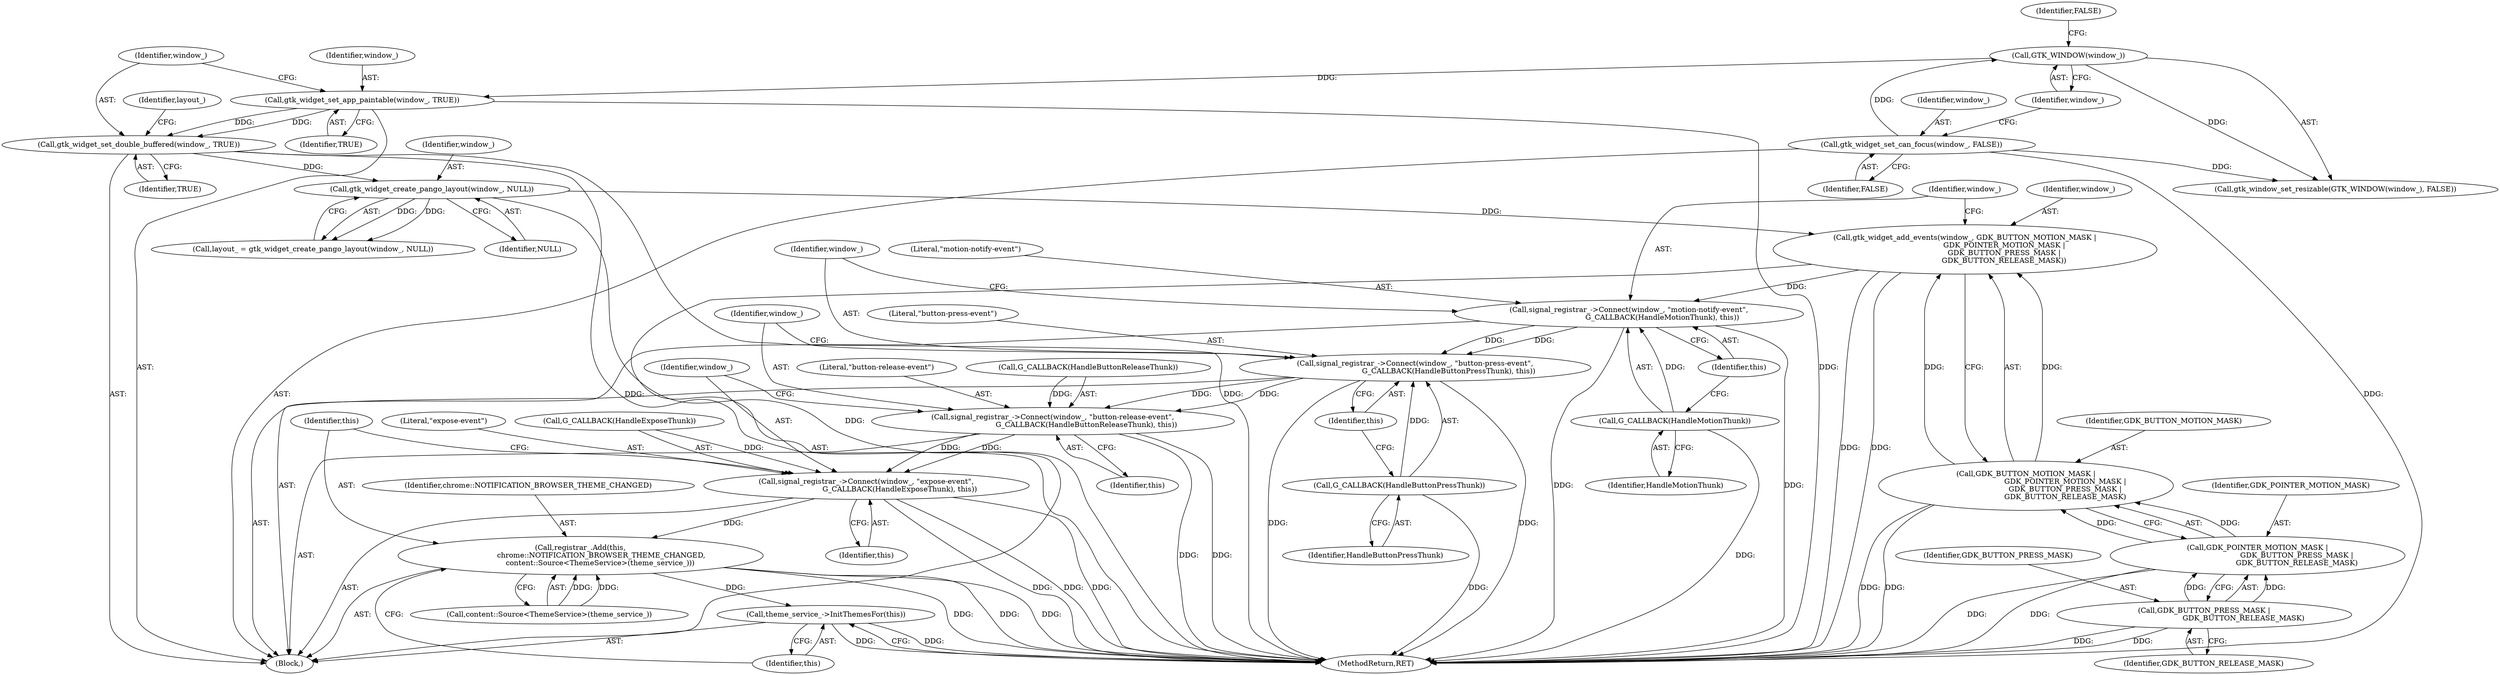 digraph "0_Chrome_9fe90fe465e046a219411b192d8b08086faae39c@API" {
"1000142" [label="(Call,signal_registrar_->Connect(window_, \"button-press-event\",\n                             G_CALLBACK(HandleButtonPressThunk), this))"];
"1000136" [label="(Call,signal_registrar_->Connect(window_, \"motion-notify-event\",\n                             G_CALLBACK(HandleMotionThunk), this))"];
"1000127" [label="(Call,gtk_widget_add_events(window_, GDK_BUTTON_MOTION_MASK |\n                                  GDK_POINTER_MOTION_MASK |\n                                  GDK_BUTTON_PRESS_MASK |\n                                  GDK_BUTTON_RELEASE_MASK))"];
"1000118" [label="(Call,gtk_widget_create_pango_layout(window_, NULL))"];
"1000113" [label="(Call,gtk_widget_set_double_buffered(window_, TRUE))"];
"1000110" [label="(Call,gtk_widget_set_app_paintable(window_, TRUE))"];
"1000107" [label="(Call,GTK_WINDOW(window_))"];
"1000103" [label="(Call,gtk_widget_set_can_focus(window_, FALSE))"];
"1000129" [label="(Call,GDK_BUTTON_MOTION_MASK |\n                                  GDK_POINTER_MOTION_MASK |\n                                  GDK_BUTTON_PRESS_MASK |\n                                  GDK_BUTTON_RELEASE_MASK)"];
"1000131" [label="(Call,GDK_POINTER_MOTION_MASK |\n                                  GDK_BUTTON_PRESS_MASK |\n                                  GDK_BUTTON_RELEASE_MASK)"];
"1000133" [label="(Call,GDK_BUTTON_PRESS_MASK |\n                                  GDK_BUTTON_RELEASE_MASK)"];
"1000139" [label="(Call,G_CALLBACK(HandleMotionThunk))"];
"1000145" [label="(Call,G_CALLBACK(HandleButtonPressThunk))"];
"1000148" [label="(Call,signal_registrar_->Connect(window_, \"button-release-event\",\n                             G_CALLBACK(HandleButtonReleaseThunk), this))"];
"1000154" [label="(Call,signal_registrar_->Connect(window_, \"expose-event\",\n                             G_CALLBACK(HandleExposeThunk), this))"];
"1000160" [label="(Call,registrar_.Add(this,\n                  chrome::NOTIFICATION_BROWSER_THEME_CHANGED,\n                 content::Source<ThemeService>(theme_service_)))"];
"1000168" [label="(Call,theme_service_->InitThemesFor(this))"];
"1000129" [label="(Call,GDK_BUTTON_MOTION_MASK |\n                                  GDK_POINTER_MOTION_MASK |\n                                  GDK_BUTTON_PRESS_MASK |\n                                  GDK_BUTTON_RELEASE_MASK)"];
"1000105" [label="(Identifier,FALSE)"];
"1000112" [label="(Identifier,TRUE)"];
"1000161" [label="(Identifier,this)"];
"1000104" [label="(Identifier,window_)"];
"1000157" [label="(Call,G_CALLBACK(HandleExposeThunk))"];
"1000143" [label="(Identifier,window_)"];
"1000115" [label="(Identifier,TRUE)"];
"1000131" [label="(Call,GDK_POINTER_MOTION_MASK |\n                                  GDK_BUTTON_PRESS_MASK |\n                                  GDK_BUTTON_RELEASE_MASK)"];
"1000136" [label="(Call,signal_registrar_->Connect(window_, \"motion-notify-event\",\n                             G_CALLBACK(HandleMotionThunk), this))"];
"1000163" [label="(Call,content::Source<ThemeService>(theme_service_))"];
"1000108" [label="(Identifier,window_)"];
"1000160" [label="(Call,registrar_.Add(this,\n                  chrome::NOTIFICATION_BROWSER_THEME_CHANGED,\n                 content::Source<ThemeService>(theme_service_)))"];
"1000150" [label="(Literal,\"button-release-event\")"];
"1000169" [label="(Identifier,this)"];
"1000116" [label="(Call,layout_ = gtk_widget_create_pango_layout(window_, NULL))"];
"1000128" [label="(Identifier,window_)"];
"1000170" [label="(MethodReturn,RET)"];
"1000119" [label="(Identifier,window_)"];
"1000133" [label="(Call,GDK_BUTTON_PRESS_MASK |\n                                  GDK_BUTTON_RELEASE_MASK)"];
"1000134" [label="(Identifier,GDK_BUTTON_PRESS_MASK)"];
"1000156" [label="(Literal,\"expose-event\")"];
"1000142" [label="(Call,signal_registrar_->Connect(window_, \"button-press-event\",\n                             G_CALLBACK(HandleButtonPressThunk), this))"];
"1000153" [label="(Identifier,this)"];
"1000144" [label="(Literal,\"button-press-event\")"];
"1000147" [label="(Identifier,this)"];
"1000141" [label="(Identifier,this)"];
"1000135" [label="(Identifier,GDK_BUTTON_RELEASE_MASK)"];
"1000117" [label="(Identifier,layout_)"];
"1000110" [label="(Call,gtk_widget_set_app_paintable(window_, TRUE))"];
"1000148" [label="(Call,signal_registrar_->Connect(window_, \"button-release-event\",\n                             G_CALLBACK(HandleButtonReleaseThunk), this))"];
"1000111" [label="(Identifier,window_)"];
"1000137" [label="(Identifier,window_)"];
"1000155" [label="(Identifier,window_)"];
"1000159" [label="(Identifier,this)"];
"1000162" [label="(Identifier,chrome::NOTIFICATION_BROWSER_THEME_CHANGED)"];
"1000120" [label="(Identifier,NULL)"];
"1000140" [label="(Identifier,HandleMotionThunk)"];
"1000168" [label="(Call,theme_service_->InitThemesFor(this))"];
"1000102" [label="(Block,)"];
"1000138" [label="(Literal,\"motion-notify-event\")"];
"1000103" [label="(Call,gtk_widget_set_can_focus(window_, FALSE))"];
"1000146" [label="(Identifier,HandleButtonPressThunk)"];
"1000154" [label="(Call,signal_registrar_->Connect(window_, \"expose-event\",\n                             G_CALLBACK(HandleExposeThunk), this))"];
"1000149" [label="(Identifier,window_)"];
"1000114" [label="(Identifier,window_)"];
"1000109" [label="(Identifier,FALSE)"];
"1000107" [label="(Call,GTK_WINDOW(window_))"];
"1000151" [label="(Call,G_CALLBACK(HandleButtonReleaseThunk))"];
"1000139" [label="(Call,G_CALLBACK(HandleMotionThunk))"];
"1000127" [label="(Call,gtk_widget_add_events(window_, GDK_BUTTON_MOTION_MASK |\n                                  GDK_POINTER_MOTION_MASK |\n                                  GDK_BUTTON_PRESS_MASK |\n                                  GDK_BUTTON_RELEASE_MASK))"];
"1000113" [label="(Call,gtk_widget_set_double_buffered(window_, TRUE))"];
"1000106" [label="(Call,gtk_window_set_resizable(GTK_WINDOW(window_), FALSE))"];
"1000130" [label="(Identifier,GDK_BUTTON_MOTION_MASK)"];
"1000132" [label="(Identifier,GDK_POINTER_MOTION_MASK)"];
"1000145" [label="(Call,G_CALLBACK(HandleButtonPressThunk))"];
"1000118" [label="(Call,gtk_widget_create_pango_layout(window_, NULL))"];
"1000142" -> "1000102"  [label="AST: "];
"1000142" -> "1000147"  [label="CFG: "];
"1000143" -> "1000142"  [label="AST: "];
"1000144" -> "1000142"  [label="AST: "];
"1000145" -> "1000142"  [label="AST: "];
"1000147" -> "1000142"  [label="AST: "];
"1000149" -> "1000142"  [label="CFG: "];
"1000142" -> "1000170"  [label="DDG: "];
"1000142" -> "1000170"  [label="DDG: "];
"1000136" -> "1000142"  [label="DDG: "];
"1000136" -> "1000142"  [label="DDG: "];
"1000145" -> "1000142"  [label="DDG: "];
"1000142" -> "1000148"  [label="DDG: "];
"1000142" -> "1000148"  [label="DDG: "];
"1000136" -> "1000102"  [label="AST: "];
"1000136" -> "1000141"  [label="CFG: "];
"1000137" -> "1000136"  [label="AST: "];
"1000138" -> "1000136"  [label="AST: "];
"1000139" -> "1000136"  [label="AST: "];
"1000141" -> "1000136"  [label="AST: "];
"1000143" -> "1000136"  [label="CFG: "];
"1000136" -> "1000170"  [label="DDG: "];
"1000136" -> "1000170"  [label="DDG: "];
"1000127" -> "1000136"  [label="DDG: "];
"1000139" -> "1000136"  [label="DDG: "];
"1000127" -> "1000102"  [label="AST: "];
"1000127" -> "1000129"  [label="CFG: "];
"1000128" -> "1000127"  [label="AST: "];
"1000129" -> "1000127"  [label="AST: "];
"1000137" -> "1000127"  [label="CFG: "];
"1000127" -> "1000170"  [label="DDG: "];
"1000127" -> "1000170"  [label="DDG: "];
"1000118" -> "1000127"  [label="DDG: "];
"1000129" -> "1000127"  [label="DDG: "];
"1000129" -> "1000127"  [label="DDG: "];
"1000118" -> "1000116"  [label="AST: "];
"1000118" -> "1000120"  [label="CFG: "];
"1000119" -> "1000118"  [label="AST: "];
"1000120" -> "1000118"  [label="AST: "];
"1000116" -> "1000118"  [label="CFG: "];
"1000118" -> "1000170"  [label="DDG: "];
"1000118" -> "1000116"  [label="DDG: "];
"1000118" -> "1000116"  [label="DDG: "];
"1000113" -> "1000118"  [label="DDG: "];
"1000113" -> "1000102"  [label="AST: "];
"1000113" -> "1000115"  [label="CFG: "];
"1000114" -> "1000113"  [label="AST: "];
"1000115" -> "1000113"  [label="AST: "];
"1000117" -> "1000113"  [label="CFG: "];
"1000113" -> "1000170"  [label="DDG: "];
"1000113" -> "1000170"  [label="DDG: "];
"1000110" -> "1000113"  [label="DDG: "];
"1000110" -> "1000113"  [label="DDG: "];
"1000110" -> "1000102"  [label="AST: "];
"1000110" -> "1000112"  [label="CFG: "];
"1000111" -> "1000110"  [label="AST: "];
"1000112" -> "1000110"  [label="AST: "];
"1000114" -> "1000110"  [label="CFG: "];
"1000110" -> "1000170"  [label="DDG: "];
"1000107" -> "1000110"  [label="DDG: "];
"1000107" -> "1000106"  [label="AST: "];
"1000107" -> "1000108"  [label="CFG: "];
"1000108" -> "1000107"  [label="AST: "];
"1000109" -> "1000107"  [label="CFG: "];
"1000107" -> "1000106"  [label="DDG: "];
"1000103" -> "1000107"  [label="DDG: "];
"1000103" -> "1000102"  [label="AST: "];
"1000103" -> "1000105"  [label="CFG: "];
"1000104" -> "1000103"  [label="AST: "];
"1000105" -> "1000103"  [label="AST: "];
"1000108" -> "1000103"  [label="CFG: "];
"1000103" -> "1000170"  [label="DDG: "];
"1000103" -> "1000106"  [label="DDG: "];
"1000129" -> "1000131"  [label="CFG: "];
"1000130" -> "1000129"  [label="AST: "];
"1000131" -> "1000129"  [label="AST: "];
"1000129" -> "1000170"  [label="DDG: "];
"1000129" -> "1000170"  [label="DDG: "];
"1000131" -> "1000129"  [label="DDG: "];
"1000131" -> "1000129"  [label="DDG: "];
"1000131" -> "1000133"  [label="CFG: "];
"1000132" -> "1000131"  [label="AST: "];
"1000133" -> "1000131"  [label="AST: "];
"1000131" -> "1000170"  [label="DDG: "];
"1000131" -> "1000170"  [label="DDG: "];
"1000133" -> "1000131"  [label="DDG: "];
"1000133" -> "1000131"  [label="DDG: "];
"1000133" -> "1000135"  [label="CFG: "];
"1000134" -> "1000133"  [label="AST: "];
"1000135" -> "1000133"  [label="AST: "];
"1000133" -> "1000170"  [label="DDG: "];
"1000133" -> "1000170"  [label="DDG: "];
"1000139" -> "1000140"  [label="CFG: "];
"1000140" -> "1000139"  [label="AST: "];
"1000141" -> "1000139"  [label="CFG: "];
"1000139" -> "1000170"  [label="DDG: "];
"1000145" -> "1000146"  [label="CFG: "];
"1000146" -> "1000145"  [label="AST: "];
"1000147" -> "1000145"  [label="CFG: "];
"1000145" -> "1000170"  [label="DDG: "];
"1000148" -> "1000102"  [label="AST: "];
"1000148" -> "1000153"  [label="CFG: "];
"1000149" -> "1000148"  [label="AST: "];
"1000150" -> "1000148"  [label="AST: "];
"1000151" -> "1000148"  [label="AST: "];
"1000153" -> "1000148"  [label="AST: "];
"1000155" -> "1000148"  [label="CFG: "];
"1000148" -> "1000170"  [label="DDG: "];
"1000148" -> "1000170"  [label="DDG: "];
"1000151" -> "1000148"  [label="DDG: "];
"1000148" -> "1000154"  [label="DDG: "];
"1000148" -> "1000154"  [label="DDG: "];
"1000154" -> "1000102"  [label="AST: "];
"1000154" -> "1000159"  [label="CFG: "];
"1000155" -> "1000154"  [label="AST: "];
"1000156" -> "1000154"  [label="AST: "];
"1000157" -> "1000154"  [label="AST: "];
"1000159" -> "1000154"  [label="AST: "];
"1000161" -> "1000154"  [label="CFG: "];
"1000154" -> "1000170"  [label="DDG: "];
"1000154" -> "1000170"  [label="DDG: "];
"1000154" -> "1000170"  [label="DDG: "];
"1000157" -> "1000154"  [label="DDG: "];
"1000154" -> "1000160"  [label="DDG: "];
"1000160" -> "1000102"  [label="AST: "];
"1000160" -> "1000163"  [label="CFG: "];
"1000161" -> "1000160"  [label="AST: "];
"1000162" -> "1000160"  [label="AST: "];
"1000163" -> "1000160"  [label="AST: "];
"1000169" -> "1000160"  [label="CFG: "];
"1000160" -> "1000170"  [label="DDG: "];
"1000160" -> "1000170"  [label="DDG: "];
"1000160" -> "1000170"  [label="DDG: "];
"1000163" -> "1000160"  [label="DDG: "];
"1000163" -> "1000160"  [label="DDG: "];
"1000160" -> "1000168"  [label="DDG: "];
"1000168" -> "1000102"  [label="AST: "];
"1000168" -> "1000169"  [label="CFG: "];
"1000169" -> "1000168"  [label="AST: "];
"1000170" -> "1000168"  [label="CFG: "];
"1000168" -> "1000170"  [label="DDG: "];
"1000168" -> "1000170"  [label="DDG: "];
}
